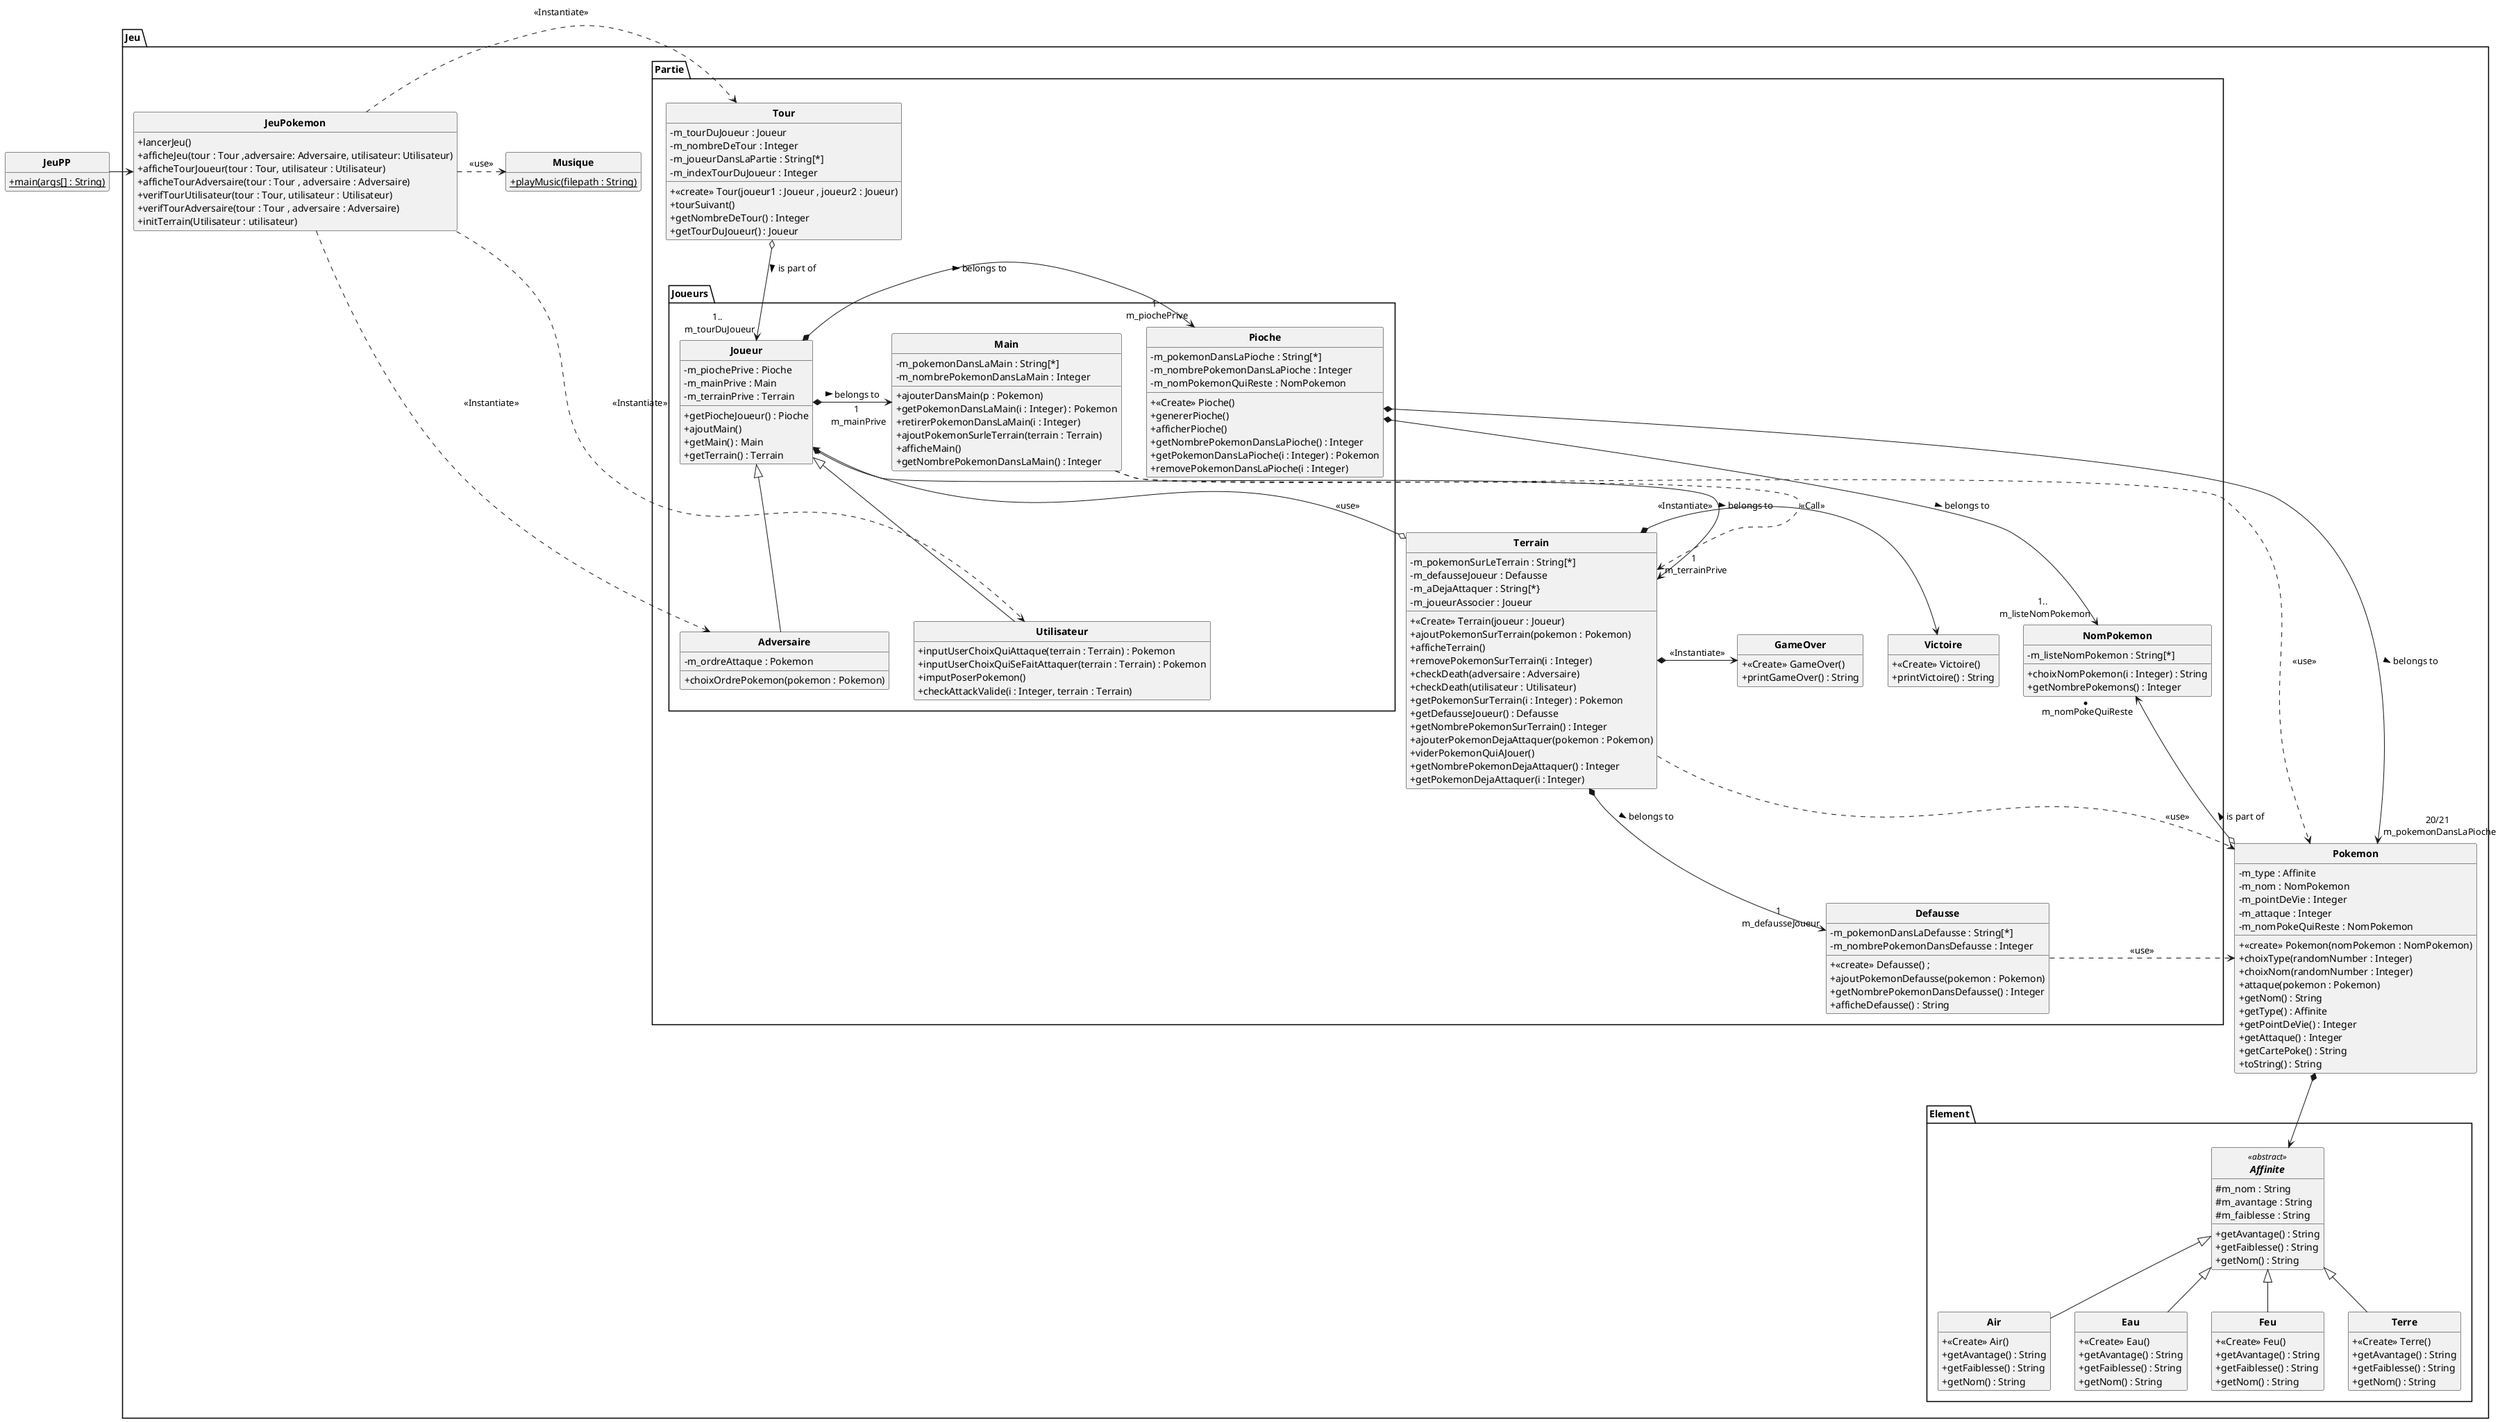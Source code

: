 @startuml
skinparam classAttributeIconSize 0
skinparam classFontStyle Bold
skinparam style strictuml
hide empty members


class JeuPP{
    + {static} main(args[] : String)
}

package Jeu
{
    class JeuPokemon
    {
        + lancerJeu()
        + afficheJeu(tour : Tour ,adversaire: Adversaire, utilisateur: Utilisateur)
        + afficheTourJoueur(tour : Tour, utilisateur : Utilisateur)
        + afficheTourAdversaire(tour : Tour , adversaire : Adversaire)
        + verifTourUtilisateur(tour : Tour, utilisateur : Utilisateur)
        + verifTourAdversaire(tour : Tour , adversaire : Adversaire)
        + initTerrain(Utilisateur : utilisateur)

    }
    class Pokemon
    {
        - m_type : Affinite
        - m_nom : NomPokemon
        - m_pointDeVie : Integer
        - m_attaque : Integer
        - m_nomPokeQuiReste : NomPokemon

        + <<create>> Pokemon(nomPokemon : NomPokemon)
        + choixType(randomNumber : Integer)
        + choixNom(randomNumber : Integer)
        + attaque(pokemon : Pokemon)
        + getNom() : String
        + getType() : Affinite
        + getPointDeVie() : Integer
        + getAttaque() : Integer
        + getCartePoke() : String
        + toString() : String

    }
    class Musique{
        +  {static} playMusic(filepath : String)
    }

    package Element
    {
        abstract class Affinite <<abstract>>
        {
            # m_nom : String
            # m_avantage : String
            # m_faiblesse : String

            + getAvantage() : String
            + getFaiblesse() : String
            + getNom() : String
        }
        class Air extends Affinite
        {
            + <<Create>> Air()
            + getAvantage() : String
            + getFaiblesse() : String
            + getNom() : String
        }
        class Eau extends Affinite
        {
            + <<Create>> Eau()
            + getAvantage() : String
            + getFaiblesse() : String
            + getNom() : String
        }
        class Feu extends Affinite
        {
            + <<Create>> Feu()
            + getAvantage() : String
            + getFaiblesse() : String
            + getNom() : String
        }
        class Terre extends Affinite
        {
            + <<Create>> Terre()
            + getAvantage() : String
            + getFaiblesse() : String
            + getNom() : String
        }
    }

    package Partie
    {
        class Defausse
        {
            - m_pokemonDansLaDefausse : String[*]
            - m_nombrePokemonDansDefausse : Integer

            + <<create>> Defausse() ;
            + ajoutPokemonDefausse(pokemon : Pokemon)
            + getNombrePokemonDansDefausse() : Integer
            + afficheDefausse() : String
        }
        class GameOver{
            + <<Create>> GameOver()
            + printGameOver() : String
        }
        class NomPokemon{
            - m_listeNomPokemon : String[*]
            + choixNomPokemon(i : Integer) : String
            + getNombrePokemons() : Integer
        }
        class Terrain
        {
            - m_pokemonSurLeTerrain : String[*]
            - m_defausseJoueur : Defausse
            - m_aDejaAttaquer : String[*}
            - m_joueurAssocier : Joueur

            + <<Create>> Terrain(joueur : Joueur)
            + ajoutPokemonSurTerrain(pokemon : Pokemon)
            + afficheTerrain()
            + removePokemonSurTerrain(i : Integer)
            + checkDeath(adversaire : Adversaire)
            + checkDeath(utilisateur : Utilisateur)
            + getPokemonSurTerrain(i : Integer) : Pokemon
            + getDefausseJoueur() : Defausse
            + getNombrePokemonSurTerrain() : Integer
            + ajouterPokemonDejaAttaquer(pokemon : Pokemon)
            + viderPokemonQuiAJouer()
            + getNombrePokemonDejaAttaquer() : Integer
            + getPokemonDejaAttaquer(i : Integer)
        }
        class Tour
        {
            - m_tourDuJoueur : Joueur
            - m_nombreDeTour : Integer
            - m_joueurDansLaPartie : String[*]
            - m_indexTourDuJoueur : Integer

            + <<create>> Tour(joueur1 : Joueur , joueur2 : Joueur)
            + tourSuivant()
            + getNombreDeTour() : Integer
            + getTourDuJoueur() : Joueur
        }
        class Victoire{
            + <<Create>> Victoire()
            + printVictoire() : String
        }

        package Joueurs
        {
            class Joueur
            {

                - m_piochePrive : Pioche
                - m_mainPrive : Main
                - m_terrainPrive : Terrain

                + getPiocheJoueur() : Pioche
                + ajoutMain()
                + getMain() : Main
                + getTerrain() : Terrain
            }
            class Adversaire extends Joueur
            {
                - m_ordreAttaque : Pokemon

                + choixOrdrePokemon(pokemon : Pokemon)
            }
            class Utilisateur extends Joueur
            {
                + inputUserChoixQuiAttaque(terrain : Terrain) : Pokemon
                + inputUserChoixQuiSeFaitAttaquer(terrain : Terrain) : Pokemon
                + imputPoserPokemon()
                + checkAttackValide(i : Integer, terrain : Terrain)
            }
            class Main
            {
                - m_pokemonDansLaMain : String[*]
                - m_nombrePokemonDansLaMain : Integer

                + ajouterDansMain(p : Pokemon)
                + getPokemonDansLaMain(i : Integer) : Pokemon
                + retirerPokemonDansLaMain(i : Integer)
                + ajoutPokemonSurleTerrain(terrain : Terrain)
                + afficheMain()
                + getNombrePokemonDansLaMain() : Integer
            }
            class Pioche
            {
                - m_pokemonDansLaPioche : String[*]
                - m_nombrePokemonDansLaPioche : Integer
                - m_nomPokemonQuiReste : NomPokemon

                + <<Create>> Pioche()
                + genererPioche()
                + afficherPioche()
                + getNombrePokemonDansLaPioche() : Integer
                + getPokemonDansLaPioche(i : Integer) : Pokemon
                + removePokemonDansLaPioche(i : Integer)
            }

        }
    }

    JeuPP -> JeuPokemon

    JeuPokemon .-down-> Adversaire : <<Instantiate>>
    JeuPokemon .-down-> Utilisateur : <<Instantiate>>
    JeuPokemon .> Tour : <<Instantiate>>
    JeuPokemon .> Musique : <<use>>


    Joueur *--> "1 \n m_terrainPrive" Terrain : belongs to >
    Joueur *-> "1 \n m_piochePrive" Pioche : belongs to >
    Joueur *-> "1 \n m_mainPrive" Main : belongs to >

    Terrain *--> "1 \n m_defausseJoueur" Defausse : belongs to >
    Terrain o-up-> Joueur : <<use>>
    Terrain .-> Pokemon : <<use>>
    Terrain *-> GameOver : <<Instantiate>>
    Terrain *-> Victoire : <<Instantiate>>

    Defausse .-> Pokemon : <<use>>

    Tour o-down-> "1.. \n m_tourDuJoueur" Joueur : is part of >

    Pioche *-> "20/21 \n m_pokemonDansLaPioche"Pokemon : belongs to >
    Pioche *--> "1.. \n m_listeNomPokemon"NomPokemon : belongs to >

    Main .> Pokemon : <<use>>
    Main .> Terrain : <<Call>>

    Pokemon *--> Affinite
    Pokemon o-> "* \n m_nomPokeQuiReste"NomPokemon :  is part of >

}

@enduml